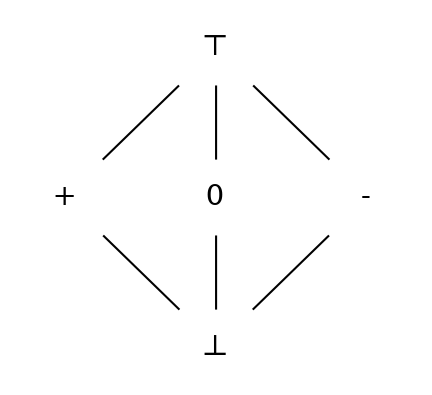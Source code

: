 graph SignLattice {
	margin=0.01;
	height=1;

	node [shape=plaintext];

	t -- p -- b;
	t -- z -- b;
	t -- n -- b;

	t [label="⊤"];
	b [label="⊥"];
	p [label="+"];
	z [label="0"];
	n [label="-"];
}
